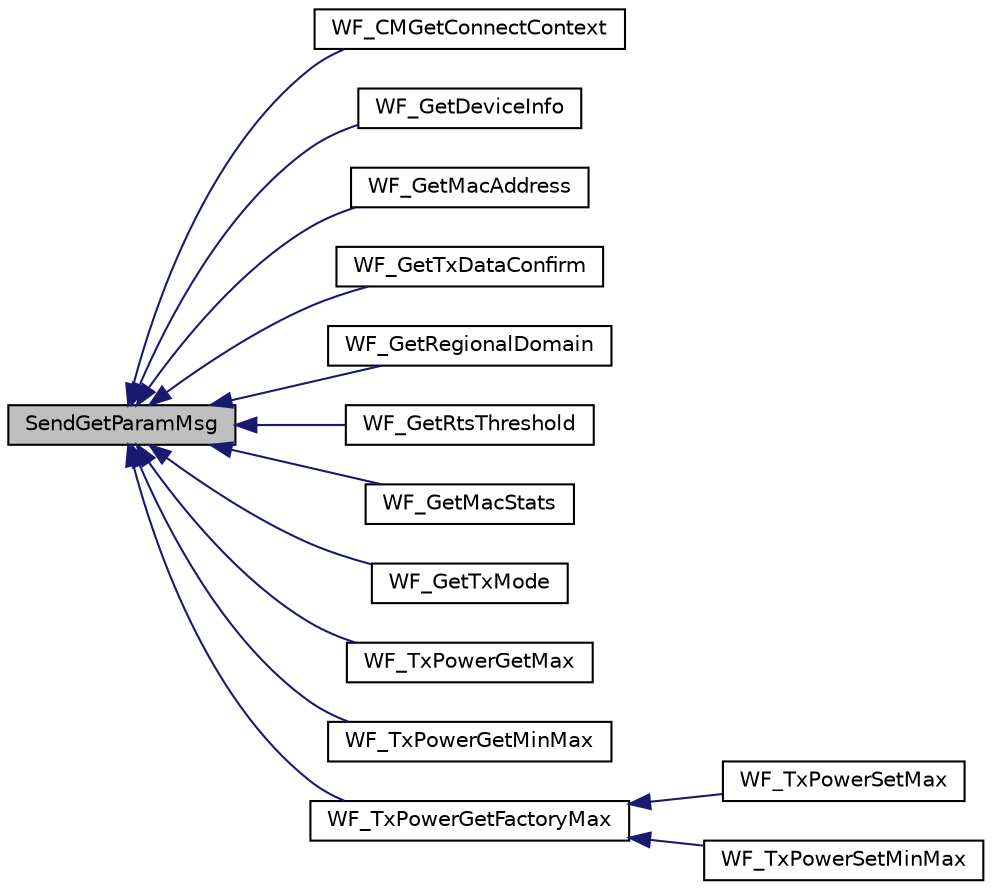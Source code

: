 digraph "SendGetParamMsg"
{
  edge [fontname="Helvetica",fontsize="10",labelfontname="Helvetica",labelfontsize="10"];
  node [fontname="Helvetica",fontsize="10",shape=record];
  rankdir="LR";
  Node1 [label="SendGetParamMsg",height=0.2,width=0.4,color="black", fillcolor="grey75", style="filled", fontcolor="black"];
  Node1 -> Node2 [dir="back",color="midnightblue",fontsize="10",style="solid",fontname="Helvetica"];
  Node2 [label="WF_CMGetConnectContext",height=0.2,width=0.4,color="black", fillcolor="white", style="filled",URL="$_w_f_connection_manager_8c.html#a767a008f696cdbc8e42891a70d5da705"];
  Node1 -> Node3 [dir="back",color="midnightblue",fontsize="10",style="solid",fontname="Helvetica"];
  Node3 [label="WF_GetDeviceInfo",height=0.2,width=0.4,color="black", fillcolor="white", style="filled",URL="$_w_f_param_msg_8c.html#a95b0d6a9e849375bbafaa6596b938314"];
  Node1 -> Node4 [dir="back",color="midnightblue",fontsize="10",style="solid",fontname="Helvetica"];
  Node4 [label="WF_GetMacAddress",height=0.2,width=0.4,color="black", fillcolor="white", style="filled",URL="$_w_f_param_msg_8c.html#adfaaf47a529cb28d880c4d6dec851a82"];
  Node1 -> Node5 [dir="back",color="midnightblue",fontsize="10",style="solid",fontname="Helvetica"];
  Node5 [label="WF_GetTxDataConfirm",height=0.2,width=0.4,color="black", fillcolor="white", style="filled",URL="$_w_f_param_msg_8c.html#a917c5a9f8679be2bf62310383397d743"];
  Node1 -> Node6 [dir="back",color="midnightblue",fontsize="10",style="solid",fontname="Helvetica"];
  Node6 [label="WF_GetRegionalDomain",height=0.2,width=0.4,color="black", fillcolor="white", style="filled",URL="$_w_f_param_msg_8c.html#aedfc454d3a11502ea15ea2edbecb9000"];
  Node1 -> Node7 [dir="back",color="midnightblue",fontsize="10",style="solid",fontname="Helvetica"];
  Node7 [label="WF_GetRtsThreshold",height=0.2,width=0.4,color="black", fillcolor="white", style="filled",URL="$_w_f_param_msg_8c.html#af13c2c9bf183d9951b36b77227081ebd"];
  Node1 -> Node8 [dir="back",color="midnightblue",fontsize="10",style="solid",fontname="Helvetica"];
  Node8 [label="WF_GetMacStats",height=0.2,width=0.4,color="black", fillcolor="white", style="filled",URL="$_w_f_param_msg_8c.html#a98b4c1e767dc7d429653a92611ad1fa8"];
  Node1 -> Node9 [dir="back",color="midnightblue",fontsize="10",style="solid",fontname="Helvetica"];
  Node9 [label="WF_GetTxMode",height=0.2,width=0.4,color="black", fillcolor="white", style="filled",URL="$_w_f_param_msg__24_g_8c.html#af3d54809976f885f78cda58c9a95997a"];
  Node1 -> Node10 [dir="back",color="midnightblue",fontsize="10",style="solid",fontname="Helvetica"];
  Node10 [label="WF_TxPowerGetMax",height=0.2,width=0.4,color="black", fillcolor="white", style="filled",URL="$_w_f_tx_power_8c.html#a5e13d917cb1ea191fb2a76da465ac520"];
  Node1 -> Node11 [dir="back",color="midnightblue",fontsize="10",style="solid",fontname="Helvetica"];
  Node11 [label="WF_TxPowerGetMinMax",height=0.2,width=0.4,color="black", fillcolor="white", style="filled",URL="$_w_f_tx_power_8c.html#a785a36ba6304296db78467f7bc64f048"];
  Node1 -> Node12 [dir="back",color="midnightblue",fontsize="10",style="solid",fontname="Helvetica"];
  Node12 [label="WF_TxPowerGetFactoryMax",height=0.2,width=0.4,color="black", fillcolor="white", style="filled",URL="$_w_f_tx_power_8c.html#ac84c06f8b62d9b2c5696c3b1f6dc8d7c"];
  Node12 -> Node13 [dir="back",color="midnightblue",fontsize="10",style="solid",fontname="Helvetica"];
  Node13 [label="WF_TxPowerSetMax",height=0.2,width=0.4,color="black", fillcolor="white", style="filled",URL="$_w_f_tx_power_8c.html#a7145f91c340d06c8d329f5e33c7f08f9"];
  Node12 -> Node14 [dir="back",color="midnightblue",fontsize="10",style="solid",fontname="Helvetica"];
  Node14 [label="WF_TxPowerSetMinMax",height=0.2,width=0.4,color="black", fillcolor="white", style="filled",URL="$_w_f_tx_power_8c.html#a8c73bea85217b9feff7cf675301b1343"];
}
